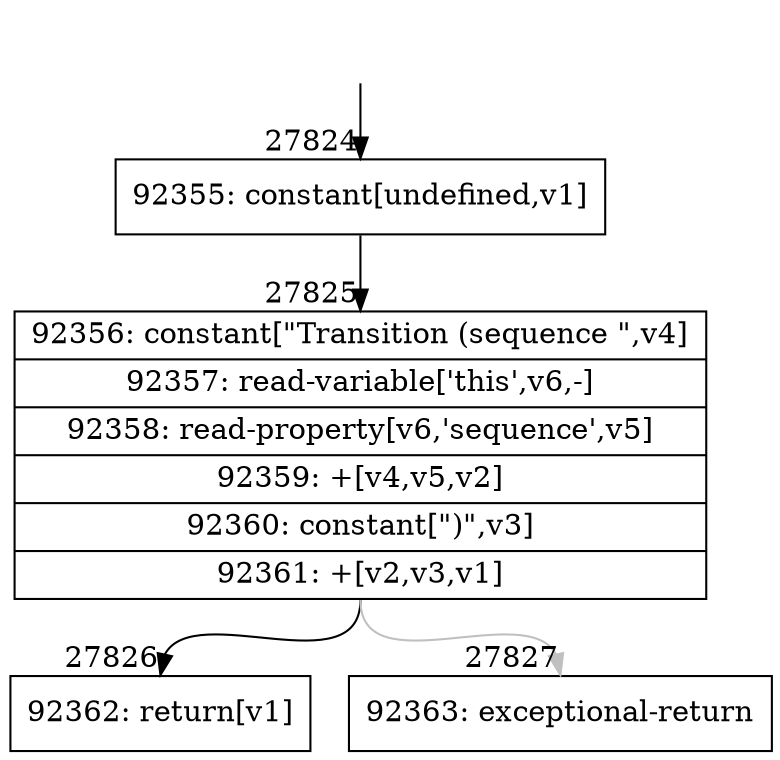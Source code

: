 digraph {
rankdir="TD"
BB_entry2430[shape=none,label=""];
BB_entry2430 -> BB27824 [tailport=s, headport=n, headlabel="    27824"]
BB27824 [shape=record label="{92355: constant[undefined,v1]}" ] 
BB27824 -> BB27825 [tailport=s, headport=n, headlabel="      27825"]
BB27825 [shape=record label="{92356: constant[\"Transition (sequence \",v4]|92357: read-variable['this',v6,-]|92358: read-property[v6,'sequence',v5]|92359: +[v4,v5,v2]|92360: constant[\")\",v3]|92361: +[v2,v3,v1]}" ] 
BB27825 -> BB27826 [tailport=s, headport=n, headlabel="      27826"]
BB27825 -> BB27827 [tailport=s, headport=n, color=gray, headlabel="      27827"]
BB27826 [shape=record label="{92362: return[v1]}" ] 
BB27827 [shape=record label="{92363: exceptional-return}" ] 
//#$~ 49977
}
